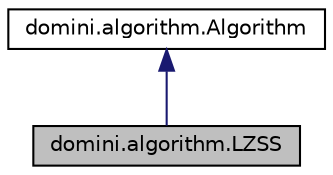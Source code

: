 digraph "domini.algorithm.LZSS"
{
  edge [fontname="Helvetica",fontsize="10",labelfontname="Helvetica",labelfontsize="10"];
  node [fontname="Helvetica",fontsize="10",shape=record];
  Node0 [label="domini.algorithm.LZSS",height=0.2,width=0.4,color="black", fillcolor="grey75", style="filled", fontcolor="black"];
  Node1 -> Node0 [dir="back",color="midnightblue",fontsize="10",style="solid"];
  Node1 [label="domini.algorithm.Algorithm",height=0.2,width=0.4,color="black", fillcolor="white", style="filled",URL="$classdomini_1_1algorithm_1_1Algorithm.html",tooltip="Classe de Algorithm És la superclasse de tots els algoritmes ce compressió: JPEG, LZ78..."];
}
